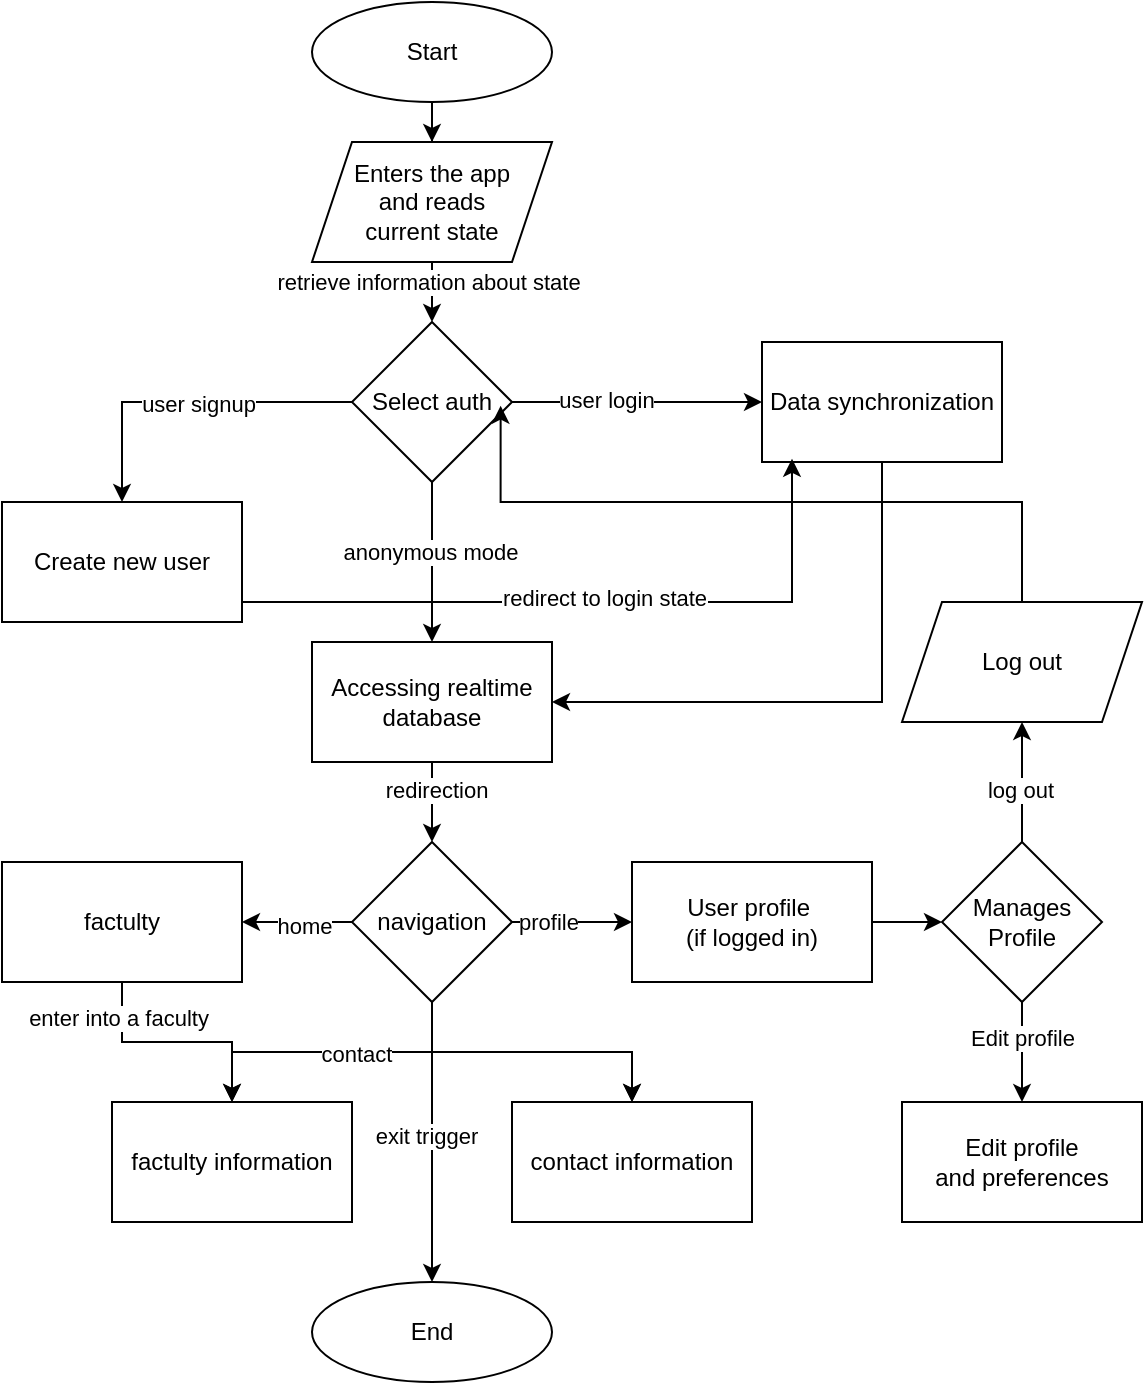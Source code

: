 <mxfile version="28.2.1">
  <diagram name="Page-1" id="xyOmEaA9XgBoMNlBmKNR">
    <mxGraphModel dx="1371" dy="874" grid="1" gridSize="10" guides="1" tooltips="1" connect="1" arrows="1" fold="1" page="1" pageScale="1" pageWidth="850" pageHeight="1100" math="0" shadow="0">
      <root>
        <mxCell id="0" />
        <mxCell id="1" parent="0" />
        <mxCell id="hPKtqtX5Fvblj8R9O3gZ-3" value="" style="edgeStyle=orthogonalEdgeStyle;rounded=0;orthogonalLoop=1;jettySize=auto;html=1;" parent="1" source="hPKtqtX5Fvblj8R9O3gZ-1" target="hPKtqtX5Fvblj8R9O3gZ-2" edge="1">
          <mxGeometry relative="1" as="geometry" />
        </mxCell>
        <mxCell id="hPKtqtX5Fvblj8R9O3gZ-47" value="retrieve information about state" style="edgeLabel;html=1;align=center;verticalAlign=middle;resizable=0;points=[];" parent="hPKtqtX5Fvblj8R9O3gZ-3" vertex="1" connectable="0">
          <mxGeometry x="-0.624" y="-2" relative="1" as="geometry">
            <mxPoint as="offset" />
          </mxGeometry>
        </mxCell>
        <mxCell id="hPKtqtX5Fvblj8R9O3gZ-1" value="&lt;div&gt;Enters the app&lt;/div&gt;&lt;div&gt;and reads&lt;/div&gt;&lt;div&gt;current state&lt;/div&gt;" style="shape=parallelogram;perimeter=parallelogramPerimeter;whiteSpace=wrap;html=1;fixedSize=1;" parent="1" vertex="1">
          <mxGeometry x="305" y="180" width="120" height="60" as="geometry" />
        </mxCell>
        <mxCell id="hPKtqtX5Fvblj8R9O3gZ-5" value="" style="edgeStyle=orthogonalEdgeStyle;rounded=0;orthogonalLoop=1;jettySize=auto;html=1;" parent="1" source="hPKtqtX5Fvblj8R9O3gZ-2" target="hPKtqtX5Fvblj8R9O3gZ-4" edge="1">
          <mxGeometry relative="1" as="geometry" />
        </mxCell>
        <mxCell id="hPKtqtX5Fvblj8R9O3gZ-6" value="&lt;div&gt;anonymous mode&lt;/div&gt;" style="edgeLabel;html=1;align=center;verticalAlign=middle;resizable=0;points=[];" parent="hPKtqtX5Fvblj8R9O3gZ-5" vertex="1" connectable="0">
          <mxGeometry x="-0.125" y="-1" relative="1" as="geometry">
            <mxPoint as="offset" />
          </mxGeometry>
        </mxCell>
        <mxCell id="hPKtqtX5Fvblj8R9O3gZ-8" value="" style="edgeStyle=orthogonalEdgeStyle;rounded=0;orthogonalLoop=1;jettySize=auto;html=1;" parent="1" source="hPKtqtX5Fvblj8R9O3gZ-2" target="hPKtqtX5Fvblj8R9O3gZ-7" edge="1">
          <mxGeometry relative="1" as="geometry" />
        </mxCell>
        <mxCell id="hPKtqtX5Fvblj8R9O3gZ-9" value="user login" style="edgeLabel;html=1;align=center;verticalAlign=middle;resizable=0;points=[];" parent="hPKtqtX5Fvblj8R9O3gZ-8" vertex="1" connectable="0">
          <mxGeometry x="-0.248" y="1" relative="1" as="geometry">
            <mxPoint as="offset" />
          </mxGeometry>
        </mxCell>
        <mxCell id="hPKtqtX5Fvblj8R9O3gZ-49" value="" style="edgeStyle=orthogonalEdgeStyle;rounded=0;orthogonalLoop=1;jettySize=auto;html=1;" parent="1" source="hPKtqtX5Fvblj8R9O3gZ-2" target="hPKtqtX5Fvblj8R9O3gZ-48" edge="1">
          <mxGeometry relative="1" as="geometry" />
        </mxCell>
        <mxCell id="hPKtqtX5Fvblj8R9O3gZ-50" value="user signup" style="edgeLabel;html=1;align=center;verticalAlign=middle;resizable=0;points=[];" parent="hPKtqtX5Fvblj8R9O3gZ-49" vertex="1" connectable="0">
          <mxGeometry x="-0.059" y="1" relative="1" as="geometry">
            <mxPoint as="offset" />
          </mxGeometry>
        </mxCell>
        <mxCell id="hPKtqtX5Fvblj8R9O3gZ-2" value="&lt;div&gt;Select auth&lt;/div&gt;" style="rhombus;whiteSpace=wrap;html=1;" parent="1" vertex="1">
          <mxGeometry x="325" y="270" width="80" height="80" as="geometry" />
        </mxCell>
        <mxCell id="hPKtqtX5Fvblj8R9O3gZ-12" value="" style="edgeStyle=orthogonalEdgeStyle;rounded=0;orthogonalLoop=1;jettySize=auto;html=1;" parent="1" source="hPKtqtX5Fvblj8R9O3gZ-4" target="hPKtqtX5Fvblj8R9O3gZ-11" edge="1">
          <mxGeometry relative="1" as="geometry" />
        </mxCell>
        <mxCell id="hPKtqtX5Fvblj8R9O3gZ-46" value="redirection" style="edgeLabel;html=1;align=center;verticalAlign=middle;resizable=0;points=[];" parent="hPKtqtX5Fvblj8R9O3gZ-12" vertex="1" connectable="0">
          <mxGeometry x="-0.305" y="2" relative="1" as="geometry">
            <mxPoint as="offset" />
          </mxGeometry>
        </mxCell>
        <mxCell id="hPKtqtX5Fvblj8R9O3gZ-4" value="Accessing realtime database" style="whiteSpace=wrap;html=1;" parent="1" vertex="1">
          <mxGeometry x="305" y="430" width="120" height="60" as="geometry" />
        </mxCell>
        <mxCell id="hPKtqtX5Fvblj8R9O3gZ-10" style="edgeStyle=orthogonalEdgeStyle;rounded=0;orthogonalLoop=1;jettySize=auto;html=1;entryX=1;entryY=0.5;entryDx=0;entryDy=0;" parent="1" source="hPKtqtX5Fvblj8R9O3gZ-7" target="hPKtqtX5Fvblj8R9O3gZ-4" edge="1">
          <mxGeometry relative="1" as="geometry">
            <Array as="points">
              <mxPoint x="590" y="460" />
            </Array>
          </mxGeometry>
        </mxCell>
        <mxCell id="hPKtqtX5Fvblj8R9O3gZ-7" value="Data synchronization" style="whiteSpace=wrap;html=1;" parent="1" vertex="1">
          <mxGeometry x="530" y="280" width="120" height="60" as="geometry" />
        </mxCell>
        <mxCell id="hPKtqtX5Fvblj8R9O3gZ-14" value="" style="edgeStyle=orthogonalEdgeStyle;rounded=0;orthogonalLoop=1;jettySize=auto;html=1;" parent="1" source="hPKtqtX5Fvblj8R9O3gZ-11" target="hPKtqtX5Fvblj8R9O3gZ-13" edge="1">
          <mxGeometry relative="1" as="geometry" />
        </mxCell>
        <mxCell id="hPKtqtX5Fvblj8R9O3gZ-42" value="home" style="edgeLabel;html=1;align=center;verticalAlign=middle;resizable=0;points=[];" parent="hPKtqtX5Fvblj8R9O3gZ-14" vertex="1" connectable="0">
          <mxGeometry x="-0.123" y="2" relative="1" as="geometry">
            <mxPoint as="offset" />
          </mxGeometry>
        </mxCell>
        <mxCell id="hPKtqtX5Fvblj8R9O3gZ-16" value="" style="edgeStyle=orthogonalEdgeStyle;rounded=0;orthogonalLoop=1;jettySize=auto;html=1;" parent="1" source="hPKtqtX5Fvblj8R9O3gZ-11" target="hPKtqtX5Fvblj8R9O3gZ-15" edge="1">
          <mxGeometry relative="1" as="geometry" />
        </mxCell>
        <mxCell id="hPKtqtX5Fvblj8R9O3gZ-18" value="" style="edgeStyle=orthogonalEdgeStyle;rounded=0;orthogonalLoop=1;jettySize=auto;html=1;" parent="1" source="hPKtqtX5Fvblj8R9O3gZ-11" target="hPKtqtX5Fvblj8R9O3gZ-17" edge="1">
          <mxGeometry relative="1" as="geometry" />
        </mxCell>
        <mxCell id="hPKtqtX5Fvblj8R9O3gZ-44" value="contact" style="edgeLabel;html=1;align=center;verticalAlign=middle;resizable=0;points=[];" parent="hPKtqtX5Fvblj8R9O3gZ-18" vertex="1" connectable="0">
          <mxGeometry x="-0.151" y="1" relative="1" as="geometry">
            <mxPoint as="offset" />
          </mxGeometry>
        </mxCell>
        <mxCell id="hPKtqtX5Fvblj8R9O3gZ-19" value="" style="edgeStyle=orthogonalEdgeStyle;rounded=0;orthogonalLoop=1;jettySize=auto;html=1;" parent="1" source="hPKtqtX5Fvblj8R9O3gZ-11" target="hPKtqtX5Fvblj8R9O3gZ-15" edge="1">
          <mxGeometry relative="1" as="geometry" />
        </mxCell>
        <mxCell id="hPKtqtX5Fvblj8R9O3gZ-21" value="" style="edgeStyle=orthogonalEdgeStyle;rounded=0;orthogonalLoop=1;jettySize=auto;html=1;" parent="1" source="hPKtqtX5Fvblj8R9O3gZ-11" target="hPKtqtX5Fvblj8R9O3gZ-20" edge="1">
          <mxGeometry relative="1" as="geometry" />
        </mxCell>
        <mxCell id="hPKtqtX5Fvblj8R9O3gZ-43" value="profile" style="edgeLabel;html=1;align=center;verticalAlign=middle;resizable=0;points=[];" parent="hPKtqtX5Fvblj8R9O3gZ-21" vertex="1" connectable="0">
          <mxGeometry x="-0.424" relative="1" as="geometry">
            <mxPoint as="offset" />
          </mxGeometry>
        </mxCell>
        <mxCell id="hPKtqtX5Fvblj8R9O3gZ-34" style="edgeStyle=orthogonalEdgeStyle;rounded=0;orthogonalLoop=1;jettySize=auto;html=1;entryX=0.5;entryY=0;entryDx=0;entryDy=0;" parent="1" source="hPKtqtX5Fvblj8R9O3gZ-11" target="hPKtqtX5Fvblj8R9O3gZ-33" edge="1">
          <mxGeometry relative="1" as="geometry" />
        </mxCell>
        <mxCell id="hPKtqtX5Fvblj8R9O3gZ-39" value="exit trigger" style="edgeLabel;html=1;align=center;verticalAlign=middle;resizable=0;points=[];" parent="hPKtqtX5Fvblj8R9O3gZ-34" vertex="1" connectable="0">
          <mxGeometry x="-0.053" y="-3" relative="1" as="geometry">
            <mxPoint as="offset" />
          </mxGeometry>
        </mxCell>
        <mxCell id="hPKtqtX5Fvblj8R9O3gZ-11" value="navigation" style="rhombus;whiteSpace=wrap;html=1;" parent="1" vertex="1">
          <mxGeometry x="325" y="530" width="80" height="80" as="geometry" />
        </mxCell>
        <mxCell id="hPKtqtX5Fvblj8R9O3gZ-40" style="edgeStyle=orthogonalEdgeStyle;rounded=0;orthogonalLoop=1;jettySize=auto;html=1;entryX=0.5;entryY=0;entryDx=0;entryDy=0;" parent="1" source="hPKtqtX5Fvblj8R9O3gZ-13" target="hPKtqtX5Fvblj8R9O3gZ-17" edge="1">
          <mxGeometry relative="1" as="geometry">
            <Array as="points">
              <mxPoint x="210" y="630" />
              <mxPoint x="265" y="630" />
            </Array>
          </mxGeometry>
        </mxCell>
        <mxCell id="hPKtqtX5Fvblj8R9O3gZ-41" value="enter into a faculty" style="edgeLabel;html=1;align=center;verticalAlign=middle;resizable=0;points=[];" parent="hPKtqtX5Fvblj8R9O3gZ-40" vertex="1" connectable="0">
          <mxGeometry x="-0.692" y="-2" relative="1" as="geometry">
            <mxPoint as="offset" />
          </mxGeometry>
        </mxCell>
        <mxCell id="hPKtqtX5Fvblj8R9O3gZ-13" value="factulty" style="whiteSpace=wrap;html=1;" parent="1" vertex="1">
          <mxGeometry x="150" y="540" width="120" height="60" as="geometry" />
        </mxCell>
        <mxCell id="hPKtqtX5Fvblj8R9O3gZ-15" value="contact information" style="whiteSpace=wrap;html=1;" parent="1" vertex="1">
          <mxGeometry x="405" y="660" width="120" height="60" as="geometry" />
        </mxCell>
        <mxCell id="hPKtqtX5Fvblj8R9O3gZ-17" value="factulty information" style="whiteSpace=wrap;html=1;" parent="1" vertex="1">
          <mxGeometry x="205" y="660" width="120" height="60" as="geometry" />
        </mxCell>
        <mxCell id="hPKtqtX5Fvblj8R9O3gZ-23" value="" style="edgeStyle=orthogonalEdgeStyle;rounded=0;orthogonalLoop=1;jettySize=auto;html=1;" parent="1" source="hPKtqtX5Fvblj8R9O3gZ-20" target="hPKtqtX5Fvblj8R9O3gZ-22" edge="1">
          <mxGeometry relative="1" as="geometry" />
        </mxCell>
        <mxCell id="hPKtqtX5Fvblj8R9O3gZ-20" value="&lt;div&gt;User profile&amp;nbsp;&lt;/div&gt;&lt;div&gt;(if logged in)&lt;/div&gt;" style="whiteSpace=wrap;html=1;" parent="1" vertex="1">
          <mxGeometry x="465" y="540" width="120" height="60" as="geometry" />
        </mxCell>
        <mxCell id="hPKtqtX5Fvblj8R9O3gZ-28" style="edgeStyle=orthogonalEdgeStyle;rounded=0;orthogonalLoop=1;jettySize=auto;html=1;entryX=0.5;entryY=1;entryDx=0;entryDy=0;" parent="1" source="hPKtqtX5Fvblj8R9O3gZ-22" target="hPKtqtX5Fvblj8R9O3gZ-27" edge="1">
          <mxGeometry relative="1" as="geometry" />
        </mxCell>
        <mxCell id="hPKtqtX5Fvblj8R9O3gZ-38" value="log out" style="edgeLabel;html=1;align=center;verticalAlign=middle;resizable=0;points=[];" parent="hPKtqtX5Fvblj8R9O3gZ-28" vertex="1" connectable="0">
          <mxGeometry x="-0.13" y="1" relative="1" as="geometry">
            <mxPoint as="offset" />
          </mxGeometry>
        </mxCell>
        <mxCell id="hPKtqtX5Fvblj8R9O3gZ-36" value="" style="edgeStyle=orthogonalEdgeStyle;rounded=0;orthogonalLoop=1;jettySize=auto;html=1;" parent="1" source="hPKtqtX5Fvblj8R9O3gZ-22" target="hPKtqtX5Fvblj8R9O3gZ-35" edge="1">
          <mxGeometry relative="1" as="geometry" />
        </mxCell>
        <mxCell id="hPKtqtX5Fvblj8R9O3gZ-37" value="Edit profile" style="edgeLabel;html=1;align=center;verticalAlign=middle;resizable=0;points=[];" parent="hPKtqtX5Fvblj8R9O3gZ-36" vertex="1" connectable="0">
          <mxGeometry x="-0.279" relative="1" as="geometry">
            <mxPoint as="offset" />
          </mxGeometry>
        </mxCell>
        <mxCell id="hPKtqtX5Fvblj8R9O3gZ-22" value="&lt;div&gt;Manages&lt;/div&gt;&lt;div&gt;Profile&lt;/div&gt;" style="rhombus;whiteSpace=wrap;html=1;" parent="1" vertex="1">
          <mxGeometry x="620" y="530" width="80" height="80" as="geometry" />
        </mxCell>
        <mxCell id="hPKtqtX5Fvblj8R9O3gZ-27" value="Log out" style="shape=parallelogram;perimeter=parallelogramPerimeter;whiteSpace=wrap;html=1;fixedSize=1;" parent="1" vertex="1">
          <mxGeometry x="600" y="410" width="120" height="60" as="geometry" />
        </mxCell>
        <mxCell id="hPKtqtX5Fvblj8R9O3gZ-29" style="edgeStyle=orthogonalEdgeStyle;rounded=0;orthogonalLoop=1;jettySize=auto;html=1;entryX=0.929;entryY=0.523;entryDx=0;entryDy=0;entryPerimeter=0;" parent="1" source="hPKtqtX5Fvblj8R9O3gZ-27" target="hPKtqtX5Fvblj8R9O3gZ-2" edge="1">
          <mxGeometry relative="1" as="geometry">
            <Array as="points">
              <mxPoint x="660" y="360" />
              <mxPoint x="399" y="360" />
            </Array>
          </mxGeometry>
        </mxCell>
        <mxCell id="hPKtqtX5Fvblj8R9O3gZ-32" style="edgeStyle=orthogonalEdgeStyle;rounded=0;orthogonalLoop=1;jettySize=auto;html=1;entryX=0.5;entryY=0;entryDx=0;entryDy=0;" parent="1" source="hPKtqtX5Fvblj8R9O3gZ-30" target="hPKtqtX5Fvblj8R9O3gZ-1" edge="1">
          <mxGeometry relative="1" as="geometry" />
        </mxCell>
        <mxCell id="hPKtqtX5Fvblj8R9O3gZ-30" value="Start" style="ellipse;whiteSpace=wrap;html=1;" parent="1" vertex="1">
          <mxGeometry x="305" y="110" width="120" height="50" as="geometry" />
        </mxCell>
        <mxCell id="hPKtqtX5Fvblj8R9O3gZ-33" value="End" style="ellipse;whiteSpace=wrap;html=1;" parent="1" vertex="1">
          <mxGeometry x="305" y="750" width="120" height="50" as="geometry" />
        </mxCell>
        <mxCell id="hPKtqtX5Fvblj8R9O3gZ-35" value="&lt;div&gt;Edit profile&lt;/div&gt;&lt;div&gt;and preferences&lt;/div&gt;" style="whiteSpace=wrap;html=1;" parent="1" vertex="1">
          <mxGeometry x="600" y="660" width="120" height="60" as="geometry" />
        </mxCell>
        <mxCell id="hPKtqtX5Fvblj8R9O3gZ-48" value="Create new user" style="whiteSpace=wrap;html=1;" parent="1" vertex="1">
          <mxGeometry x="150" y="360" width="120" height="60" as="geometry" />
        </mxCell>
        <mxCell id="hPKtqtX5Fvblj8R9O3gZ-52" style="edgeStyle=orthogonalEdgeStyle;rounded=0;orthogonalLoop=1;jettySize=auto;html=1;entryX=0.125;entryY=0.973;entryDx=0;entryDy=0;entryPerimeter=0;" parent="1" source="hPKtqtX5Fvblj8R9O3gZ-48" target="hPKtqtX5Fvblj8R9O3gZ-7" edge="1">
          <mxGeometry relative="1" as="geometry">
            <Array as="points">
              <mxPoint x="545" y="410" />
            </Array>
          </mxGeometry>
        </mxCell>
        <mxCell id="hPKtqtX5Fvblj8R9O3gZ-53" value="redirect to login state" style="edgeLabel;html=1;align=center;verticalAlign=middle;resizable=0;points=[];" parent="hPKtqtX5Fvblj8R9O3gZ-52" vertex="1" connectable="0">
          <mxGeometry x="0.042" y="2" relative="1" as="geometry">
            <mxPoint as="offset" />
          </mxGeometry>
        </mxCell>
      </root>
    </mxGraphModel>
  </diagram>
</mxfile>
